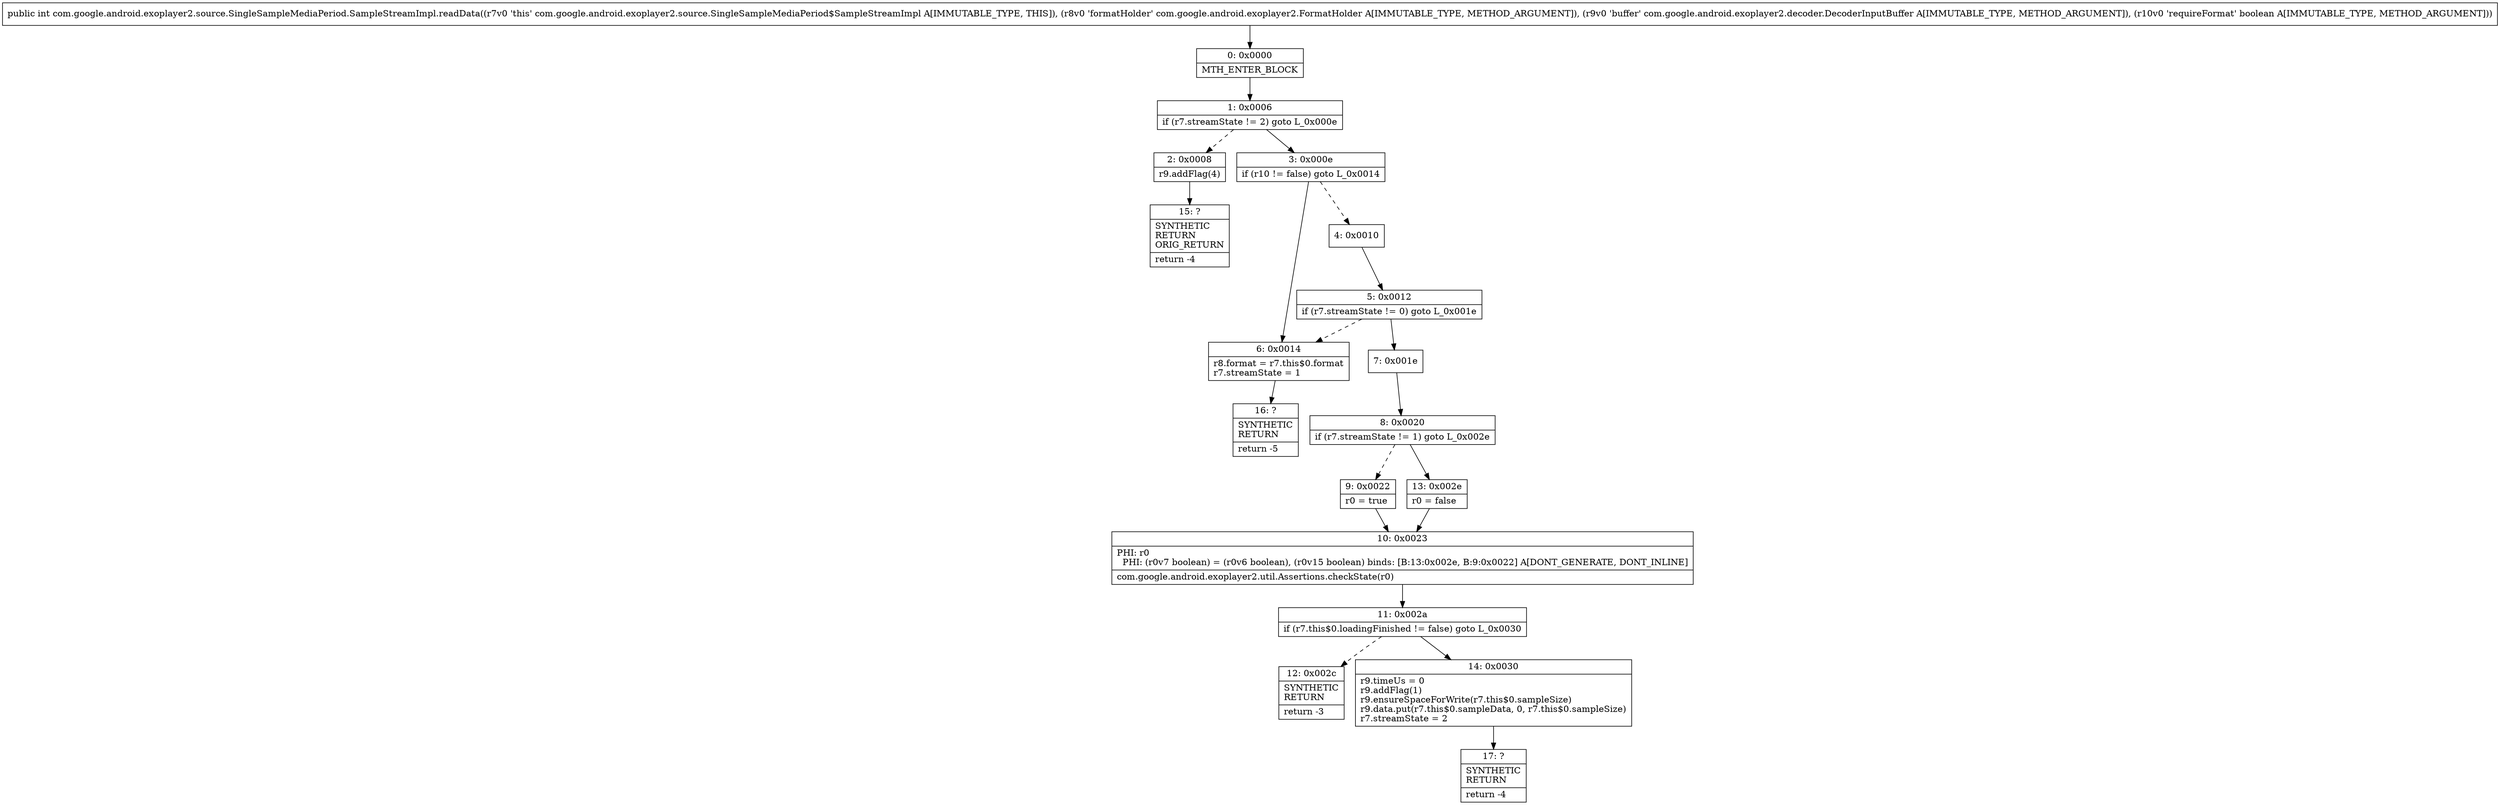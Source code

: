 digraph "CFG forcom.google.android.exoplayer2.source.SingleSampleMediaPeriod.SampleStreamImpl.readData(Lcom\/google\/android\/exoplayer2\/FormatHolder;Lcom\/google\/android\/exoplayer2\/decoder\/DecoderInputBuffer;Z)I" {
Node_0 [shape=record,label="{0\:\ 0x0000|MTH_ENTER_BLOCK\l}"];
Node_1 [shape=record,label="{1\:\ 0x0006|if (r7.streamState != 2) goto L_0x000e\l}"];
Node_2 [shape=record,label="{2\:\ 0x0008|r9.addFlag(4)\l}"];
Node_3 [shape=record,label="{3\:\ 0x000e|if (r10 != false) goto L_0x0014\l}"];
Node_4 [shape=record,label="{4\:\ 0x0010}"];
Node_5 [shape=record,label="{5\:\ 0x0012|if (r7.streamState != 0) goto L_0x001e\l}"];
Node_6 [shape=record,label="{6\:\ 0x0014|r8.format = r7.this$0.format\lr7.streamState = 1\l}"];
Node_7 [shape=record,label="{7\:\ 0x001e}"];
Node_8 [shape=record,label="{8\:\ 0x0020|if (r7.streamState != 1) goto L_0x002e\l}"];
Node_9 [shape=record,label="{9\:\ 0x0022|r0 = true\l}"];
Node_10 [shape=record,label="{10\:\ 0x0023|PHI: r0 \l  PHI: (r0v7 boolean) = (r0v6 boolean), (r0v15 boolean) binds: [B:13:0x002e, B:9:0x0022] A[DONT_GENERATE, DONT_INLINE]\l|com.google.android.exoplayer2.util.Assertions.checkState(r0)\l}"];
Node_11 [shape=record,label="{11\:\ 0x002a|if (r7.this$0.loadingFinished != false) goto L_0x0030\l}"];
Node_12 [shape=record,label="{12\:\ 0x002c|SYNTHETIC\lRETURN\l|return \-3\l}"];
Node_13 [shape=record,label="{13\:\ 0x002e|r0 = false\l}"];
Node_14 [shape=record,label="{14\:\ 0x0030|r9.timeUs = 0\lr9.addFlag(1)\lr9.ensureSpaceForWrite(r7.this$0.sampleSize)\lr9.data.put(r7.this$0.sampleData, 0, r7.this$0.sampleSize)\lr7.streamState = 2\l}"];
Node_15 [shape=record,label="{15\:\ ?|SYNTHETIC\lRETURN\lORIG_RETURN\l|return \-4\l}"];
Node_16 [shape=record,label="{16\:\ ?|SYNTHETIC\lRETURN\l|return \-5\l}"];
Node_17 [shape=record,label="{17\:\ ?|SYNTHETIC\lRETURN\l|return \-4\l}"];
MethodNode[shape=record,label="{public int com.google.android.exoplayer2.source.SingleSampleMediaPeriod.SampleStreamImpl.readData((r7v0 'this' com.google.android.exoplayer2.source.SingleSampleMediaPeriod$SampleStreamImpl A[IMMUTABLE_TYPE, THIS]), (r8v0 'formatHolder' com.google.android.exoplayer2.FormatHolder A[IMMUTABLE_TYPE, METHOD_ARGUMENT]), (r9v0 'buffer' com.google.android.exoplayer2.decoder.DecoderInputBuffer A[IMMUTABLE_TYPE, METHOD_ARGUMENT]), (r10v0 'requireFormat' boolean A[IMMUTABLE_TYPE, METHOD_ARGUMENT])) }"];
MethodNode -> Node_0;
Node_0 -> Node_1;
Node_1 -> Node_2[style=dashed];
Node_1 -> Node_3;
Node_2 -> Node_15;
Node_3 -> Node_4[style=dashed];
Node_3 -> Node_6;
Node_4 -> Node_5;
Node_5 -> Node_6[style=dashed];
Node_5 -> Node_7;
Node_6 -> Node_16;
Node_7 -> Node_8;
Node_8 -> Node_9[style=dashed];
Node_8 -> Node_13;
Node_9 -> Node_10;
Node_10 -> Node_11;
Node_11 -> Node_12[style=dashed];
Node_11 -> Node_14;
Node_13 -> Node_10;
Node_14 -> Node_17;
}

